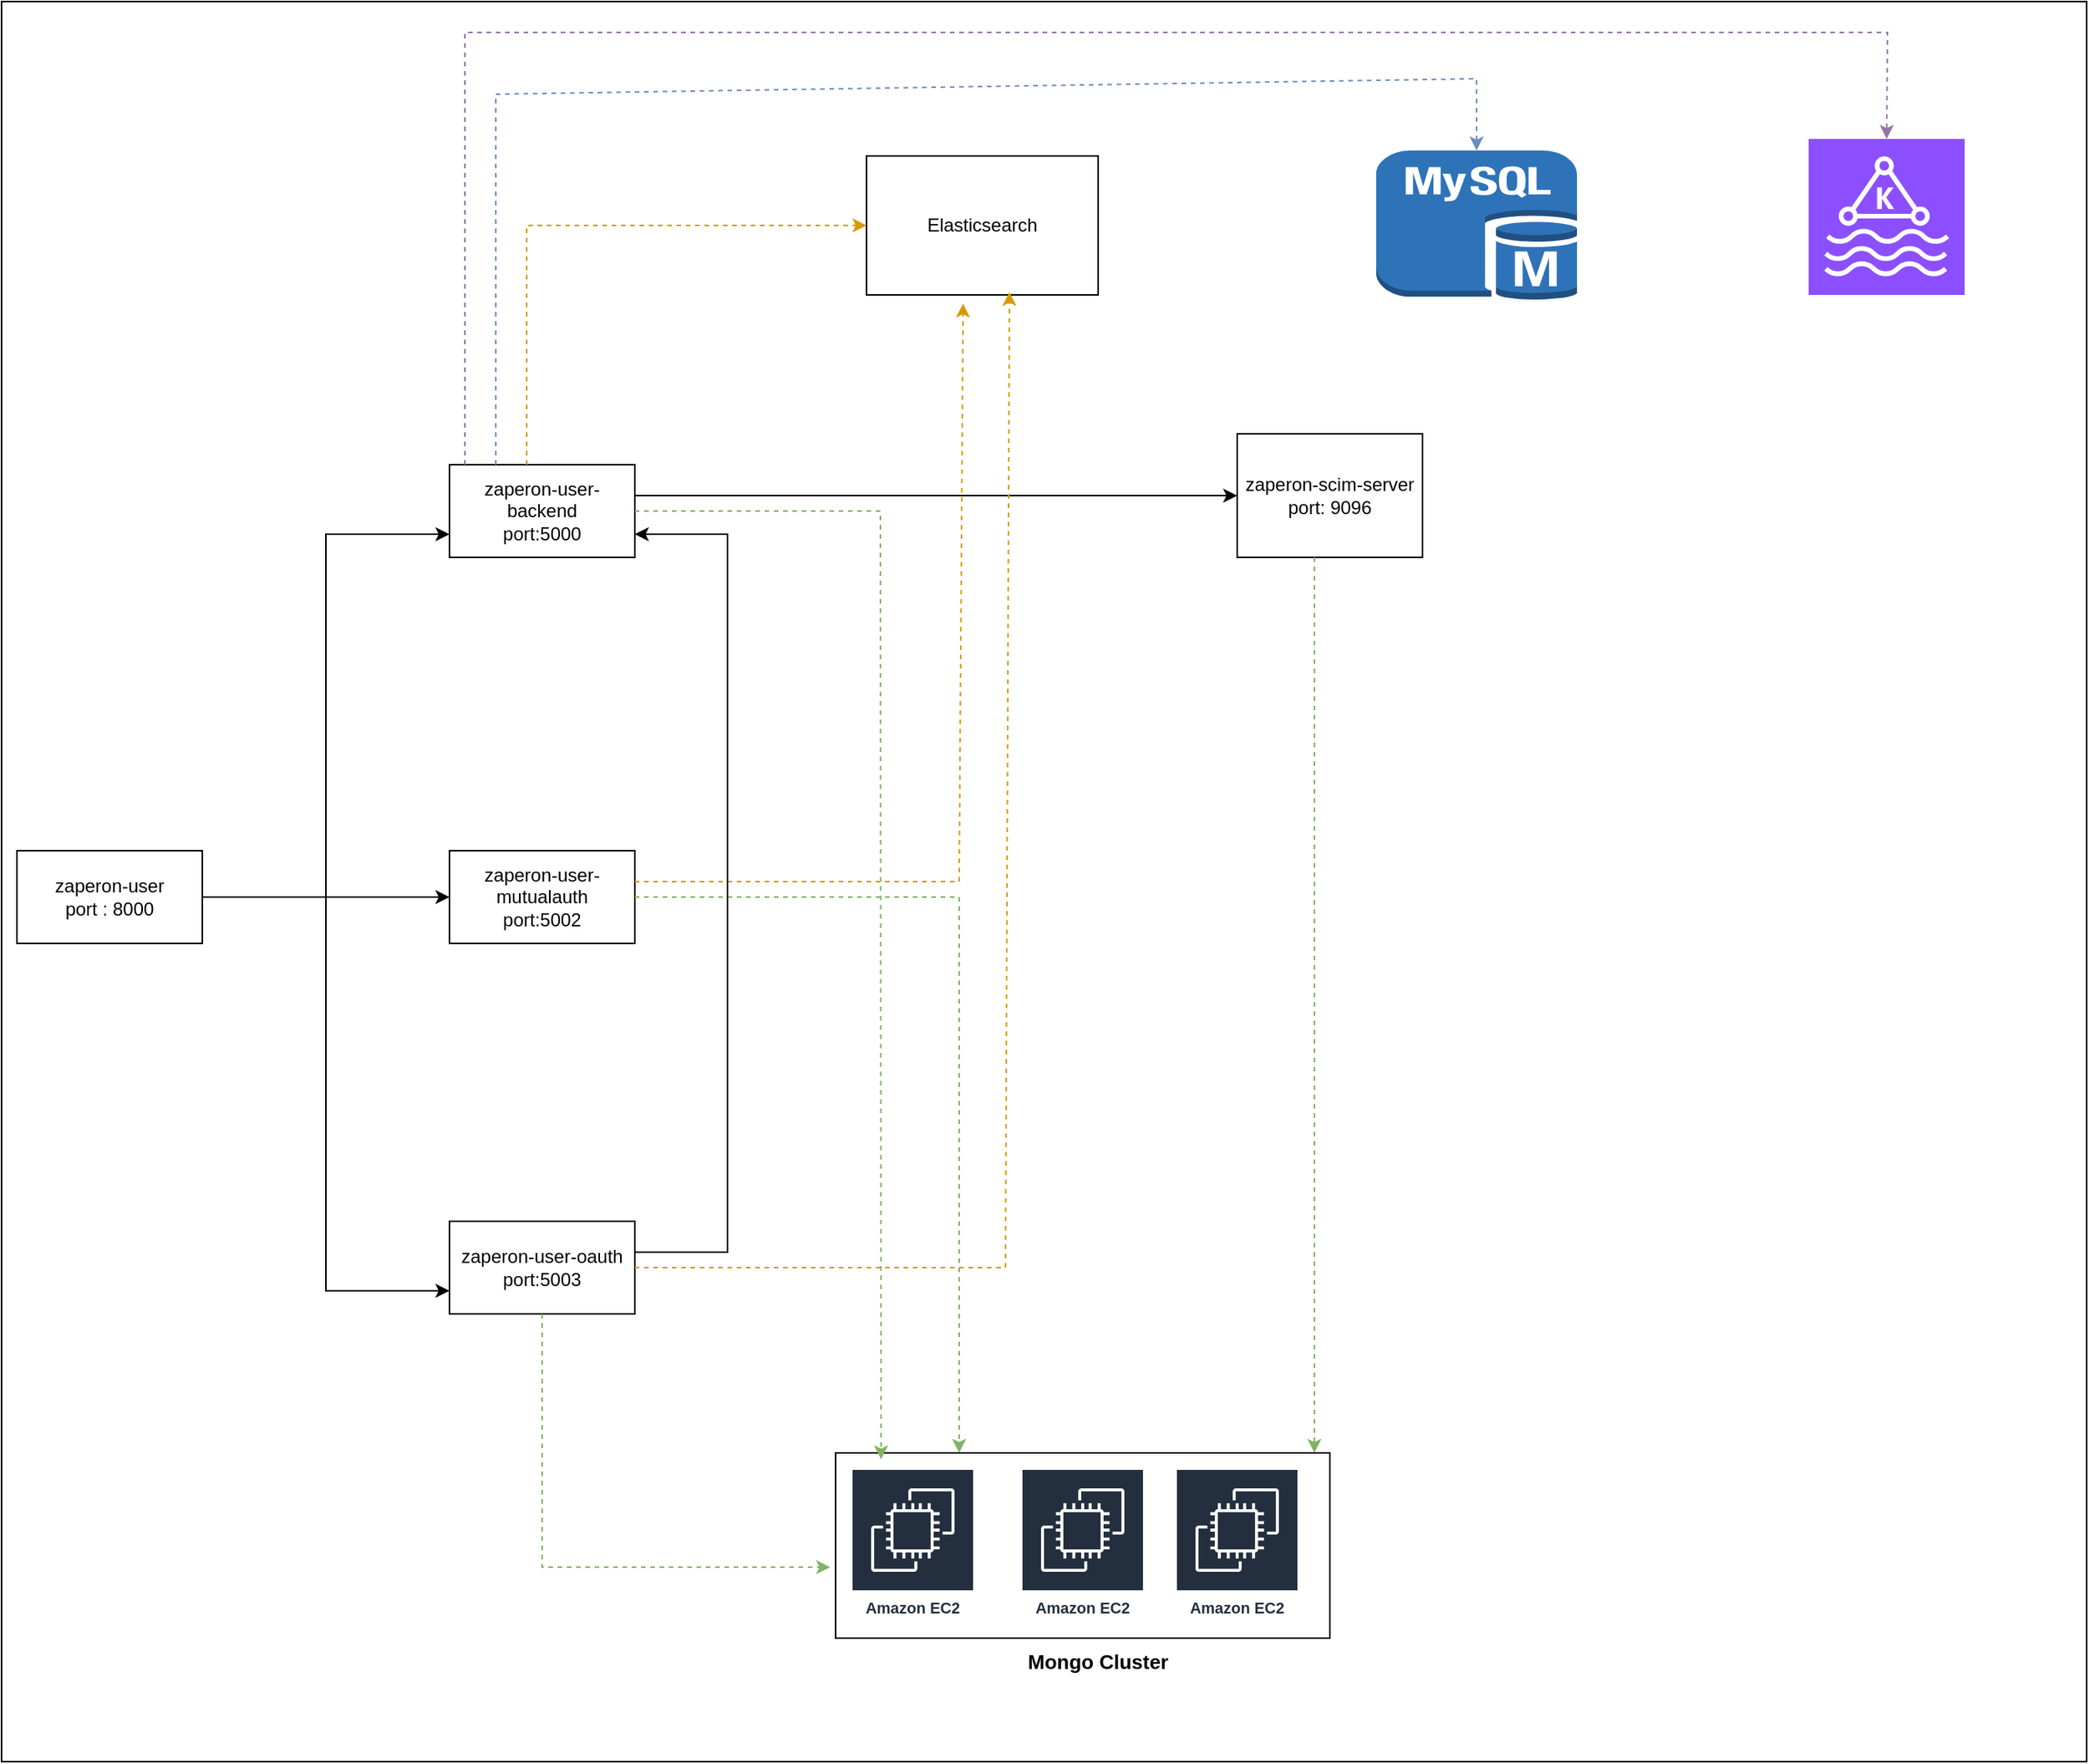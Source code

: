 <mxfile version="24.7.14">
  <diagram name="Page-1" id="J42WkS2B89UVK2kPN1kL">
    <mxGraphModel dx="2173" dy="1843" grid="1" gridSize="10" guides="1" tooltips="1" connect="1" arrows="1" fold="1" page="1" pageScale="1" pageWidth="850" pageHeight="1100" math="0" shadow="0">
      <root>
        <mxCell id="0" />
        <mxCell id="1" parent="0" />
        <mxCell id="Tg3254VQat_Gvoc-51zZ-1" value="" style="rounded=0;whiteSpace=wrap;html=1;" vertex="1" parent="1">
          <mxGeometry x="-150" y="-200" width="1350" height="1140" as="geometry" />
        </mxCell>
        <mxCell id="Tg3254VQat_Gvoc-51zZ-2" value="zaperon-user-backend&lt;br&gt;port:5000" style="rounded=0;whiteSpace=wrap;html=1;" vertex="1" parent="1">
          <mxGeometry x="140" y="100" width="120" height="60" as="geometry" />
        </mxCell>
        <mxCell id="Tg3254VQat_Gvoc-51zZ-3" value="zaperon-user-mutualauth&lt;br&gt;port:5002" style="rounded=0;whiteSpace=wrap;html=1;" vertex="1" parent="1">
          <mxGeometry x="140" y="350" width="120" height="60" as="geometry" />
        </mxCell>
        <mxCell id="Tg3254VQat_Gvoc-51zZ-4" value="zaperon-user-oauth&lt;br&gt;port:5003" style="rounded=0;whiteSpace=wrap;html=1;" vertex="1" parent="1">
          <mxGeometry x="140" y="590" width="120" height="60" as="geometry" />
        </mxCell>
        <mxCell id="Tg3254VQat_Gvoc-51zZ-5" value="" style="rounded=0;whiteSpace=wrap;html=1;" vertex="1" parent="1">
          <mxGeometry x="390" y="740" width="320" height="120" as="geometry" />
        </mxCell>
        <mxCell id="Tg3254VQat_Gvoc-51zZ-13" style="edgeStyle=orthogonalEdgeStyle;rounded=0;orthogonalLoop=1;jettySize=auto;html=1;" edge="1" parent="1" source="Tg3254VQat_Gvoc-51zZ-7" target="Tg3254VQat_Gvoc-51zZ-3">
          <mxGeometry relative="1" as="geometry" />
        </mxCell>
        <mxCell id="Tg3254VQat_Gvoc-51zZ-14" style="edgeStyle=orthogonalEdgeStyle;rounded=0;orthogonalLoop=1;jettySize=auto;html=1;entryX=0;entryY=0.75;entryDx=0;entryDy=0;" edge="1" parent="1" source="Tg3254VQat_Gvoc-51zZ-7" target="Tg3254VQat_Gvoc-51zZ-4">
          <mxGeometry relative="1" as="geometry" />
        </mxCell>
        <mxCell id="Tg3254VQat_Gvoc-51zZ-15" style="edgeStyle=orthogonalEdgeStyle;rounded=0;orthogonalLoop=1;jettySize=auto;html=1;entryX=0;entryY=0.75;entryDx=0;entryDy=0;" edge="1" parent="1" source="Tg3254VQat_Gvoc-51zZ-7" target="Tg3254VQat_Gvoc-51zZ-2">
          <mxGeometry relative="1" as="geometry" />
        </mxCell>
        <mxCell id="Tg3254VQat_Gvoc-51zZ-7" value="zaperon-user&lt;br&gt;port : 8000" style="rounded=0;whiteSpace=wrap;html=1;" vertex="1" parent="1">
          <mxGeometry x="-140" y="350" width="120" height="60" as="geometry" />
        </mxCell>
        <mxCell id="Tg3254VQat_Gvoc-51zZ-9" value="Amazon EC2" style="sketch=0;outlineConnect=0;fontColor=#232F3E;gradientColor=none;strokeColor=#ffffff;fillColor=#232F3E;dashed=0;verticalLabelPosition=middle;verticalAlign=bottom;align=center;html=1;whiteSpace=wrap;fontSize=10;fontStyle=1;spacing=3;shape=mxgraph.aws4.productIcon;prIcon=mxgraph.aws4.ec2;" vertex="1" parent="1">
          <mxGeometry x="400" y="750" width="80" height="100" as="geometry" />
        </mxCell>
        <mxCell id="Tg3254VQat_Gvoc-51zZ-10" value="Amazon EC2" style="sketch=0;outlineConnect=0;fontColor=#232F3E;gradientColor=none;strokeColor=#ffffff;fillColor=#232F3E;dashed=0;verticalLabelPosition=middle;verticalAlign=bottom;align=center;html=1;whiteSpace=wrap;fontSize=10;fontStyle=1;spacing=3;shape=mxgraph.aws4.productIcon;prIcon=mxgraph.aws4.ec2;" vertex="1" parent="1">
          <mxGeometry x="510" y="750" width="80" height="100" as="geometry" />
        </mxCell>
        <mxCell id="Tg3254VQat_Gvoc-51zZ-11" value="Amazon EC2" style="sketch=0;outlineConnect=0;fontColor=#232F3E;gradientColor=none;strokeColor=#ffffff;fillColor=#232F3E;dashed=0;verticalLabelPosition=middle;verticalAlign=bottom;align=center;html=1;whiteSpace=wrap;fontSize=10;fontStyle=1;spacing=3;shape=mxgraph.aws4.productIcon;prIcon=mxgraph.aws4.ec2;" vertex="1" parent="1">
          <mxGeometry x="610" y="750" width="80" height="100" as="geometry" />
        </mxCell>
        <mxCell id="Tg3254VQat_Gvoc-51zZ-12" value="&lt;b&gt;&lt;font style=&quot;font-size: 13px;&quot;&gt;Mongo Cluster&lt;/font&gt;&lt;/b&gt;" style="text;html=1;align=center;verticalAlign=middle;whiteSpace=wrap;rounded=0;" vertex="1" parent="1">
          <mxGeometry x="480" y="860" width="160" height="30" as="geometry" />
        </mxCell>
        <mxCell id="Tg3254VQat_Gvoc-51zZ-16" value="Elasticsearch" style="rounded=0;whiteSpace=wrap;html=1;" vertex="1" parent="1">
          <mxGeometry x="410" y="-100" width="150" height="90" as="geometry" />
        </mxCell>
        <mxCell id="Tg3254VQat_Gvoc-51zZ-17" value="" style="endArrow=classic;html=1;rounded=0;entryX=0.092;entryY=0.035;entryDx=0;entryDy=0;entryPerimeter=0;fillColor=#d5e8d4;strokeColor=#82b366;dashed=1;" edge="1" parent="1" target="Tg3254VQat_Gvoc-51zZ-5">
          <mxGeometry width="50" height="50" relative="1" as="geometry">
            <mxPoint x="260" y="130" as="sourcePoint" />
            <mxPoint x="310" y="80" as="targetPoint" />
            <Array as="points">
              <mxPoint x="419" y="130" />
            </Array>
          </mxGeometry>
        </mxCell>
        <mxCell id="Tg3254VQat_Gvoc-51zZ-20" value="" style="endArrow=classic;html=1;rounded=0;entryX=0;entryY=0.5;entryDx=0;entryDy=0;dashed=1;fillColor=#ffe6cc;strokeColor=#d79b00;" edge="1" parent="1" target="Tg3254VQat_Gvoc-51zZ-16">
          <mxGeometry width="50" height="50" relative="1" as="geometry">
            <mxPoint x="190" y="100" as="sourcePoint" />
            <mxPoint x="240" y="50" as="targetPoint" />
            <Array as="points">
              <mxPoint x="190" y="-55" />
            </Array>
          </mxGeometry>
        </mxCell>
        <mxCell id="Tg3254VQat_Gvoc-51zZ-21" value="" style="outlineConnect=0;dashed=0;verticalLabelPosition=bottom;verticalAlign=top;align=center;html=1;shape=mxgraph.aws3.mysql_db_instance;fillColor=#2E73B8;gradientColor=none;" vertex="1" parent="1">
          <mxGeometry x="740" y="-103.5" width="130" height="97" as="geometry" />
        </mxCell>
        <mxCell id="Tg3254VQat_Gvoc-51zZ-22" value="" style="endArrow=classic;html=1;rounded=0;entryX=0.5;entryY=0;entryDx=0;entryDy=0;entryPerimeter=0;fillColor=#dae8fc;strokeColor=#6c8ebf;dashed=1;exitX=0.25;exitY=0;exitDx=0;exitDy=0;" edge="1" parent="1" source="Tg3254VQat_Gvoc-51zZ-2" target="Tg3254VQat_Gvoc-51zZ-21">
          <mxGeometry width="50" height="50" relative="1" as="geometry">
            <mxPoint x="150" y="100" as="sourcePoint" />
            <mxPoint x="200" y="50" as="targetPoint" />
            <Array as="points">
              <mxPoint x="170" y="-140" />
              <mxPoint x="805" y="-150" />
            </Array>
          </mxGeometry>
        </mxCell>
        <mxCell id="Tg3254VQat_Gvoc-51zZ-23" value="" style="sketch=0;points=[[0,0,0],[0.25,0,0],[0.5,0,0],[0.75,0,0],[1,0,0],[0,1,0],[0.25,1,0],[0.5,1,0],[0.75,1,0],[1,1,0],[0,0.25,0],[0,0.5,0],[0,0.75,0],[1,0.25,0],[1,0.5,0],[1,0.75,0]];outlineConnect=0;fontColor=#232F3E;fillColor=#8C4FFF;strokeColor=#ffffff;dashed=0;verticalLabelPosition=bottom;verticalAlign=top;align=center;html=1;fontSize=12;fontStyle=0;aspect=fixed;shape=mxgraph.aws4.resourceIcon;resIcon=mxgraph.aws4.managed_streaming_for_kafka;" vertex="1" parent="1">
          <mxGeometry x="1020" y="-111" width="101" height="101" as="geometry" />
        </mxCell>
        <mxCell id="Tg3254VQat_Gvoc-51zZ-24" value="" style="endArrow=classic;html=1;rounded=0;entryX=0.5;entryY=0;entryDx=0;entryDy=0;entryPerimeter=0;dashed=1;fillColor=#e1d5e7;strokeColor=#9673a6;" edge="1" parent="1" target="Tg3254VQat_Gvoc-51zZ-23">
          <mxGeometry width="50" height="50" relative="1" as="geometry">
            <mxPoint x="150" y="100" as="sourcePoint" />
            <mxPoint x="200" y="50" as="targetPoint" />
            <Array as="points">
              <mxPoint x="150" y="-180" />
              <mxPoint x="1071" y="-180" />
            </Array>
          </mxGeometry>
        </mxCell>
        <mxCell id="Tg3254VQat_Gvoc-51zZ-25" value="zaperon-scim-server&lt;br&gt;port: 9096" style="rounded=0;whiteSpace=wrap;html=1;" vertex="1" parent="1">
          <mxGeometry x="650" y="80" width="120" height="80" as="geometry" />
        </mxCell>
        <mxCell id="Tg3254VQat_Gvoc-51zZ-28" value="" style="endArrow=classic;html=1;rounded=0;entryX=0;entryY=0.5;entryDx=0;entryDy=0;" edge="1" parent="1" target="Tg3254VQat_Gvoc-51zZ-25">
          <mxGeometry width="50" height="50" relative="1" as="geometry">
            <mxPoint x="260" y="120" as="sourcePoint" />
            <mxPoint x="310" y="70" as="targetPoint" />
          </mxGeometry>
        </mxCell>
        <mxCell id="Tg3254VQat_Gvoc-51zZ-29" value="" style="endArrow=classic;html=1;rounded=0;entryX=0.25;entryY=0;entryDx=0;entryDy=0;dashed=1;fillColor=#d5e8d4;strokeColor=#82b366;" edge="1" parent="1" target="Tg3254VQat_Gvoc-51zZ-5">
          <mxGeometry width="50" height="50" relative="1" as="geometry">
            <mxPoint x="260" y="380" as="sourcePoint" />
            <mxPoint x="310" y="330" as="targetPoint" />
            <Array as="points">
              <mxPoint x="470" y="380" />
            </Array>
          </mxGeometry>
        </mxCell>
        <mxCell id="Tg3254VQat_Gvoc-51zZ-30" value="" style="endArrow=classic;html=1;rounded=0;entryX=0.417;entryY=1.062;entryDx=0;entryDy=0;entryPerimeter=0;dashed=1;fillColor=#ffe6cc;strokeColor=#d79b00;" edge="1" parent="1" target="Tg3254VQat_Gvoc-51zZ-16">
          <mxGeometry width="50" height="50" relative="1" as="geometry">
            <mxPoint x="260" y="370" as="sourcePoint" />
            <mxPoint x="310" y="320" as="targetPoint" />
            <Array as="points">
              <mxPoint x="470" y="370" />
            </Array>
          </mxGeometry>
        </mxCell>
        <mxCell id="Tg3254VQat_Gvoc-51zZ-31" value="" style="endArrow=classic;html=1;rounded=0;entryX=-0.011;entryY=0.617;entryDx=0;entryDy=0;entryPerimeter=0;dashed=1;fillColor=#d5e8d4;strokeColor=#82b366;" edge="1" parent="1" target="Tg3254VQat_Gvoc-51zZ-5">
          <mxGeometry width="50" height="50" relative="1" as="geometry">
            <mxPoint x="200" y="650" as="sourcePoint" />
            <mxPoint x="250" y="600" as="targetPoint" />
            <Array as="points">
              <mxPoint x="200" y="814" />
            </Array>
          </mxGeometry>
        </mxCell>
        <mxCell id="Tg3254VQat_Gvoc-51zZ-32" value="" style="endArrow=classic;html=1;rounded=0;entryX=0.617;entryY=0.979;entryDx=0;entryDy=0;entryPerimeter=0;dashed=1;fillColor=#ffe6cc;strokeColor=#d79b00;" edge="1" parent="1" target="Tg3254VQat_Gvoc-51zZ-16">
          <mxGeometry width="50" height="50" relative="1" as="geometry">
            <mxPoint x="260" y="620" as="sourcePoint" />
            <mxPoint x="310" y="570" as="targetPoint" />
            <Array as="points">
              <mxPoint x="500" y="620" />
            </Array>
          </mxGeometry>
        </mxCell>
        <mxCell id="Tg3254VQat_Gvoc-51zZ-33" value="" style="endArrow=classic;html=1;rounded=0;entryX=1;entryY=0.75;entryDx=0;entryDy=0;" edge="1" parent="1" target="Tg3254VQat_Gvoc-51zZ-2">
          <mxGeometry width="50" height="50" relative="1" as="geometry">
            <mxPoint x="260" y="610" as="sourcePoint" />
            <mxPoint x="310" y="560" as="targetPoint" />
            <Array as="points">
              <mxPoint x="320" y="610" />
              <mxPoint x="320" y="145" />
            </Array>
          </mxGeometry>
        </mxCell>
        <mxCell id="Tg3254VQat_Gvoc-51zZ-34" value="" style="endArrow=classic;html=1;rounded=0;dashed=1;fillColor=#d5e8d4;strokeColor=#82b366;" edge="1" parent="1">
          <mxGeometry width="50" height="50" relative="1" as="geometry">
            <mxPoint x="700" y="160" as="sourcePoint" />
            <mxPoint x="700" y="740" as="targetPoint" />
          </mxGeometry>
        </mxCell>
      </root>
    </mxGraphModel>
  </diagram>
</mxfile>
